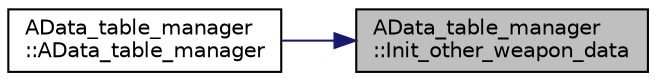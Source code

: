 digraph "AData_table_manager::Init_other_weapon_data"
{
 // LATEX_PDF_SIZE
  edge [fontname="Helvetica",fontsize="10",labelfontname="Helvetica",labelfontsize="10"];
  node [fontname="Helvetica",fontsize="10",shape=record];
  rankdir="RL";
  Node1 [label="AData_table_manager\l::Init_other_weapon_data",height=0.2,width=0.4,color="black", fillcolor="grey75", style="filled", fontcolor="black",tooltip="기타 무기 데이터 초기화"];
  Node1 -> Node2 [dir="back",color="midnightblue",fontsize="10",style="solid",fontname="Helvetica"];
  Node2 [label="AData_table_manager\l::AData_table_manager",height=0.2,width=0.4,color="black", fillcolor="white", style="filled",URL="$class_a_data__table__manager.html#a8f148461a77cf13c4aa9f0b2c0f20541",tooltip=" "];
}

